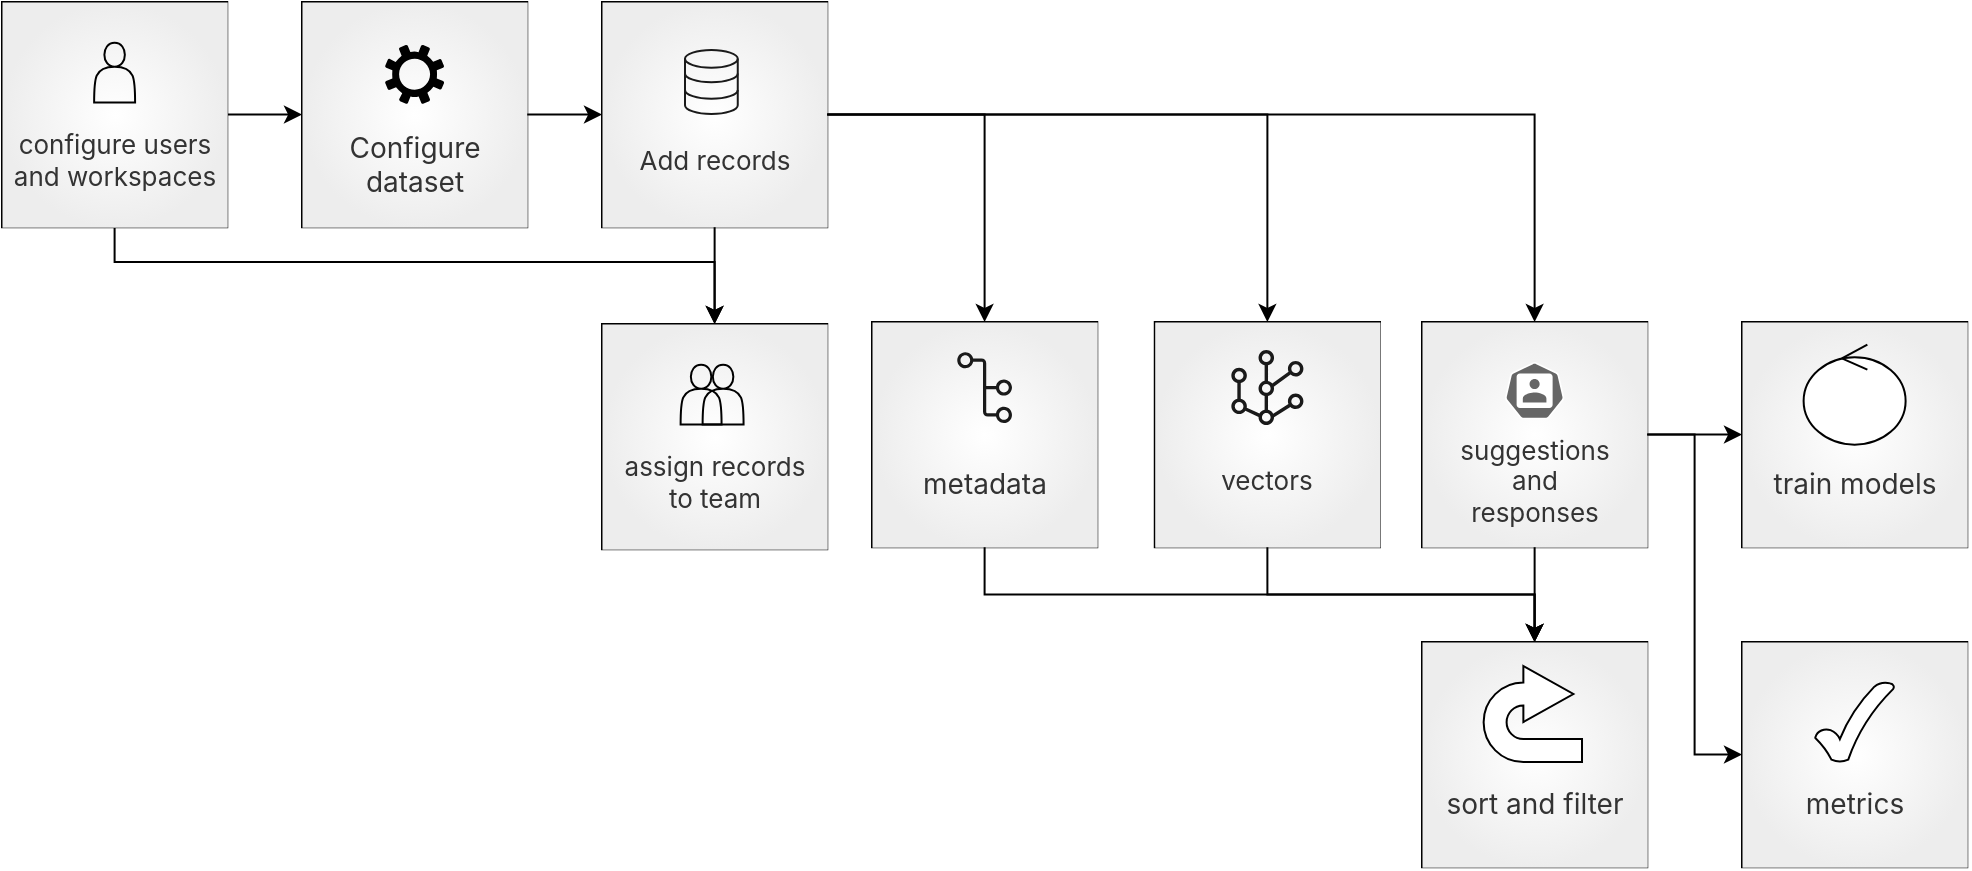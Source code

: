 <mxfile version="22.1.2" type="device">
  <diagram name="Page-1" id="dBqpiQ3Ua0OPDO2MITjw">
    <mxGraphModel dx="1018" dy="-734" grid="1" gridSize="10" guides="1" tooltips="1" connect="1" arrows="1" fold="1" page="1" pageScale="1" pageWidth="850" pageHeight="1100" math="0" shadow="0">
      <root>
        <mxCell id="0" />
        <mxCell id="1" parent="0" />
        <mxCell id="0kdy0yQ37U-Fi-k6QT05-305" value="" style="group;fontStyle=1;strokeColor=default;" parent="1" connectable="0" vertex="1">
          <mxGeometry x="150" y="2200" width="112.616" height="112.61" as="geometry" />
        </mxCell>
        <mxCell id="0kdy0yQ37U-Fi-k6QT05-306" value="&lt;div style=&quot;font-size: 14px;&quot;&gt;&lt;font style=&quot;font-size: 14px;&quot;&gt;&lt;br&gt;&lt;/font&gt;&lt;/div&gt;&lt;div style=&quot;font-size: 14px;&quot;&gt;&lt;font style=&quot;font-size: 14px;&quot;&gt;&lt;br&gt;&lt;/font&gt;&lt;/div&gt;&lt;div style=&quot;font-size: 14px;&quot;&gt;&lt;font style=&quot;font-size: 14px;&quot;&gt;&lt;br&gt;&lt;/font&gt;&lt;/div&gt;&lt;div style=&quot;font-size: 14px;&quot;&gt;&lt;font style=&quot;font-size: 14px;&quot;&gt;Configure dataset&lt;br&gt;&lt;/font&gt;&lt;/div&gt;" style="rounded=0;fillColor=default;strokeColor=none;fontFamily=Inter;labelBackgroundColor=none;labelBorderColor=none;align=center;html=1;whiteSpace=wrap;fontStyle=0;fontColor=#333333;strokeWidth=0.2;fontSource=https%3A%2F%2Ffonts.googleapis.com%2Fcss%3Ffamily%3DInter;verticalAlign=middle;fontSize=13;container=0;gradientColor=#EDEDED;gradientDirection=radial;" parent="0kdy0yQ37U-Fi-k6QT05-305" vertex="1">
          <mxGeometry width="112.616" height="112.61" as="geometry" />
        </mxCell>
        <mxCell id="0kdy0yQ37U-Fi-k6QT05-307" value="" style="sketch=0;pointerEvents=1;shadow=0;dashed=0;html=1;strokeColor=none;fillColor=#000000;labelPosition=center;verticalLabelPosition=bottom;verticalAlign=top;outlineConnect=0;align=center;shape=mxgraph.office.concepts.settings;fontFamily=Inter;fontSource=https%3A%2F%2Ffonts.googleapis.com%2Fcss%3Ffamily%3DInter;container=0;" parent="0kdy0yQ37U-Fi-k6QT05-305" vertex="1">
          <mxGeometry x="41.49" y="21.337" width="29.636" height="29.634" as="geometry" />
        </mxCell>
        <mxCell id="0kdy0yQ37U-Fi-k6QT05-309" value="" style="group;fillColor=none;strokeWidth=5;" parent="1" connectable="0" vertex="1">
          <mxGeometry x="300.002" y="2360" width="112.616" height="112.61" as="geometry" />
        </mxCell>
        <mxCell id="0kdy0yQ37U-Fi-k6QT05-310" value="" style="group;strokeColor=default;" parent="0kdy0yQ37U-Fi-k6QT05-309" connectable="0" vertex="1">
          <mxGeometry y="1" width="112.616" height="112.61" as="geometry" />
        </mxCell>
        <mxCell id="0kdy0yQ37U-Fi-k6QT05-311" value="&lt;div&gt;&lt;br&gt;&lt;/div&gt;&lt;div&gt;&lt;br&gt;&lt;/div&gt;&lt;div&gt;&lt;br&gt;&lt;/div&gt;&lt;div&gt;assign records &lt;br&gt;to team&lt;/div&gt;" style="rounded=0;fillColor=default;strokeColor=none;fontFamily=Inter;labelBackgroundColor=none;labelBorderColor=none;align=center;html=1;whiteSpace=wrap;fontStyle=0;fontColor=#333333;strokeWidth=0.2;fontSource=https%3A%2F%2Ffonts.googleapis.com%2Fcss%3Ffamily%3DInter;verticalAlign=middle;fontSize=13;container=0;gradientColor=#EDEDED;gradientDirection=radial;" parent="0kdy0yQ37U-Fi-k6QT05-310" vertex="1">
          <mxGeometry width="112.616" height="112.61" as="geometry" />
        </mxCell>
        <mxCell id="0kdy0yQ37U-Fi-k6QT05-312" value="" style="group" parent="0kdy0yQ37U-Fi-k6QT05-310" connectable="0" vertex="1">
          <mxGeometry x="37.31" y="20.39" width="30.474" height="29.88" as="geometry" />
        </mxCell>
        <mxCell id="0kdy0yQ37U-Fi-k6QT05-313" value="" style="shape=actor;whiteSpace=wrap;html=1;fillColor=none;strokeColor=#000000;" parent="0kdy0yQ37U-Fi-k6QT05-312" vertex="1">
          <mxGeometry x="2" width="20.474" height="29.88" as="geometry" />
        </mxCell>
        <mxCell id="0kdy0yQ37U-Fi-k6QT05-314" value="" style="shape=actor;whiteSpace=wrap;html=1;fillColor=none;strokeColor=#000000;" parent="0kdy0yQ37U-Fi-k6QT05-312" vertex="1">
          <mxGeometry x="13" width="20.474" height="29.88" as="geometry" />
        </mxCell>
        <mxCell id="0kdy0yQ37U-Fi-k6QT05-336" value="" style="group;fontSize=10;fontFamily=Inter;verticalAlign=middle;fillColor=none;strokeColor=default;fontColor=#333333;rounded=0;labelBackgroundColor=none;labelBorderColor=none;fontStyle=0;strokeWidth=1;fontSource=https%3A%2F%2Ffonts.googleapis.com%2Fcss%3Ffamily%3DInter;gradientColor=none;gradientDirection=south;" parent="1" connectable="0" vertex="1">
          <mxGeometry x="435.004" y="2360" width="112.616" height="112.61" as="geometry" />
        </mxCell>
        <mxCell id="0kdy0yQ37U-Fi-k6QT05-337" value="&lt;div&gt;&lt;br&gt;&lt;/div&gt;&lt;div style=&quot;font-size: 14px;&quot;&gt;&lt;br&gt;&lt;/div&gt;&lt;div style=&quot;font-size: 14px;&quot;&gt;&lt;br&gt;&lt;/div&gt;&lt;div style=&quot;font-size: 14px;&quot;&gt;metadata&lt;br&gt;&lt;/div&gt;" style="rounded=0;fillColor=default;strokeColor=none;fontFamily=Inter;labelBackgroundColor=none;labelBorderColor=none;align=center;html=1;whiteSpace=wrap;fontStyle=0;fontColor=#333333;strokeWidth=0.2;fontSource=https%3A%2F%2Ffonts.googleapis.com%2Fcss%3Ffamily%3DInter;verticalAlign=middle;fontSize=13;container=0;gradientColor=#EDEDED;gradientDirection=radial;" parent="0kdy0yQ37U-Fi-k6QT05-336" vertex="1">
          <mxGeometry width="112.616" height="112.61" as="geometry" />
        </mxCell>
        <mxCell id="0kdy0yQ37U-Fi-k6QT05-338" value="" style="sketch=0;outlineConnect=0;fontColor=#232F3E;gradientColor=none;fillColor=#1A1A1A;strokeColor=none;dashed=0;verticalLabelPosition=bottom;verticalAlign=top;align=center;html=1;fontSize=12;fontStyle=0;aspect=fixed;pointerEvents=1;shape=mxgraph.aws4.git_repository;fontFamily=Inter;fontSource=https%3A%2F%2Ffonts.googleapis.com%2Fcss%3Ffamily%3DInter;container=0;" parent="0kdy0yQ37U-Fi-k6QT05-336" vertex="1">
          <mxGeometry x="42.628" y="14.997" width="27.358" height="35.561" as="geometry" />
        </mxCell>
        <mxCell id="0kdy0yQ37U-Fi-k6QT05-348" value="" style="group;fontSize=10;fontFamily=Inter;verticalAlign=middle;fillColor=none;strokeColor=default;fontColor=#333333;rounded=0;labelBackgroundColor=none;labelBorderColor=none;fontStyle=0;strokeWidth=1;fontSource=https%3A%2F%2Ffonts.googleapis.com%2Fcss%3Ffamily%3DInter;gradientColor=#EDEDED;gradientDirection=south;" parent="1" connectable="0" vertex="1">
          <mxGeometry x="576.384" y="2360" width="112.616" height="112.61" as="geometry" />
        </mxCell>
        <mxCell id="0kdy0yQ37U-Fi-k6QT05-349" value="&lt;div&gt;&lt;br&gt;&lt;/div&gt;&lt;div&gt;&lt;br&gt;&lt;/div&gt;&lt;div&gt;&lt;br&gt;&lt;/div&gt;&lt;div&gt;vectors&lt;br&gt;&lt;/div&gt;" style="rounded=0;fillColor=default;strokeColor=none;fontFamily=Inter;labelBackgroundColor=none;labelBorderColor=none;align=center;html=1;whiteSpace=wrap;fontStyle=0;fontColor=#333333;strokeWidth=0.2;fontSource=https%3A%2F%2Ffonts.googleapis.com%2Fcss%3Ffamily%3DInter;verticalAlign=middle;fontSize=13;container=0;gradientColor=#EDEDED;gradientDirection=radial;" parent="0kdy0yQ37U-Fi-k6QT05-348" vertex="1">
          <mxGeometry width="112.616" height="112.61" as="geometry" />
        </mxCell>
        <mxCell id="0kdy0yQ37U-Fi-k6QT05-350" value="" style="sketch=0;outlineConnect=0;fontColor=#232F3E;gradientColor=none;fillColor=#1A1A1A;strokeColor=none;dashed=0;verticalLabelPosition=bottom;verticalAlign=top;align=center;html=1;fontSize=12;fontStyle=0;aspect=fixed;pointerEvents=1;shape=mxgraph.aws4.mesh;fontFamily=Inter;fontSource=https%3A%2F%2Ffonts.googleapis.com%2Fcss%3Ffamily%3DInter;container=0;" parent="0kdy0yQ37U-Fi-k6QT05-348" vertex="1">
          <mxGeometry x="37.306" y="14" width="38" height="37.51" as="geometry" />
        </mxCell>
        <mxCell id="0kdy0yQ37U-Fi-k6QT05-351" value="" style="group;strokeColor=default;strokeWidth=1;" parent="1" connectable="0" vertex="1">
          <mxGeometry x="710.002" y="2360" width="112.616" height="112.61" as="geometry" />
        </mxCell>
        <mxCell id="0kdy0yQ37U-Fi-k6QT05-352" value="&lt;div&gt;&lt;br&gt;&lt;/div&gt;&lt;div&gt;&lt;br&gt;&lt;/div&gt;&lt;div&gt;&lt;br&gt;&lt;/div&gt;&lt;div&gt;suggestions &lt;br&gt;and &lt;br&gt;responses&lt;br&gt;&lt;/div&gt;" style="rounded=0;fillColor=default;strokeColor=none;fontFamily=Inter;labelBackgroundColor=none;labelBorderColor=none;align=center;html=1;whiteSpace=wrap;fontStyle=0;fontColor=#333333;strokeWidth=0.2;fontSource=https%3A%2F%2Ffonts.googleapis.com%2Fcss%3Ffamily%3DInter;verticalAlign=middle;fontSize=13;container=0;gradientColor=#EDEDED;gradientDirection=radial;" parent="0kdy0yQ37U-Fi-k6QT05-351" vertex="1">
          <mxGeometry width="112.616" height="112.61" as="geometry" />
        </mxCell>
        <mxCell id="0kdy0yQ37U-Fi-k6QT05-355" value="" style="sketch=0;html=1;dashed=0;whitespace=wrap;fillColor=#666666;strokeColor=none;points=[[0.005,0.63,0],[0.1,0.2,0],[0.9,0.2,0],[0.5,0,0],[0.995,0.63,0],[0.72,0.99,0],[0.5,1,0],[0.28,0.99,0]];verticalLabelPosition=bottom;align=center;verticalAlign=top;shape=mxgraph.kubernetes.icon;prIcon=user;fontFamily=Inter;fontSource=https%3A%2F%2Ffonts.googleapis.com%2Fcss%3Ffamily%3DInter;container=0;" parent="0kdy0yQ37U-Fi-k6QT05-351" vertex="1">
          <mxGeometry x="41.308" y="20" width="30" height="28.8" as="geometry" />
        </mxCell>
        <mxCell id="0kdy0yQ37U-Fi-k6QT05-360" value="" style="group;strokeColor=default;" parent="1" connectable="0" vertex="1">
          <mxGeometry x="300.002" y="2200" width="112.616" height="112.61" as="geometry" />
        </mxCell>
        <mxCell id="0kdy0yQ37U-Fi-k6QT05-361" value="&lt;div&gt;&lt;br&gt;&lt;/div&gt;&lt;div&gt;&lt;br&gt;&lt;/div&gt;&lt;div&gt;&lt;br&gt;&lt;/div&gt;&lt;div&gt;Add records&lt;br&gt;&lt;/div&gt;" style="rounded=0;fillColor=default;strokeColor=none;fontFamily=Inter;labelBackgroundColor=none;labelBorderColor=none;align=center;html=1;whiteSpace=wrap;fontStyle=0;fontColor=#333333;strokeWidth=0.2;fontSource=https%3A%2F%2Ffonts.googleapis.com%2Fcss%3Ffamily%3DInter;verticalAlign=middle;fontSize=13;container=0;gradientColor=#EDEDED;gradientDirection=radial;" parent="0kdy0yQ37U-Fi-k6QT05-360" vertex="1">
          <mxGeometry width="112.616" height="112.61" as="geometry" />
        </mxCell>
        <mxCell id="0kdy0yQ37U-Fi-k6QT05-362" value="" style="html=1;verticalLabelPosition=bottom;align=center;labelBackgroundColor=#ffffff;verticalAlign=top;strokeWidth=1;strokeColor=#1A1A1A;shadow=0;dashed=0;shape=mxgraph.ios7.icons.data;fillColor=none;fontFamily=Inter;fontSource=https%3A%2F%2Ffonts.googleapis.com%2Fcss%3Ffamily%3DInter;container=0;" parent="0kdy0yQ37U-Fi-k6QT05-360" vertex="1">
          <mxGeometry x="41.5" y="24.017" width="26.376" height="31.969" as="geometry" />
        </mxCell>
        <mxCell id="0kdy0yQ37U-Fi-k6QT05-363" value="" style="edgeStyle=orthogonalEdgeStyle;rounded=0;orthogonalLoop=1;jettySize=auto;html=1;" parent="1" source="0kdy0yQ37U-Fi-k6QT05-306" target="0kdy0yQ37U-Fi-k6QT05-361" edge="1">
          <mxGeometry relative="1" as="geometry" />
        </mxCell>
        <mxCell id="0kdy0yQ37U-Fi-k6QT05-364" value="" style="edgeStyle=orthogonalEdgeStyle;rounded=0;orthogonalLoop=1;jettySize=auto;html=1;entryX=0.5;entryY=0;entryDx=0;entryDy=0;" parent="1" source="0kdy0yQ37U-Fi-k6QT05-361" target="0kdy0yQ37U-Fi-k6QT05-311" edge="1">
          <mxGeometry relative="1" as="geometry" />
        </mxCell>
        <mxCell id="0kdy0yQ37U-Fi-k6QT05-366" style="edgeStyle=orthogonalEdgeStyle;rounded=0;orthogonalLoop=1;jettySize=auto;html=1;entryX=0.5;entryY=0;entryDx=0;entryDy=0;" parent="1" source="0kdy0yQ37U-Fi-k6QT05-319" target="0kdy0yQ37U-Fi-k6QT05-311" edge="1">
          <mxGeometry relative="1" as="geometry">
            <Array as="points">
              <mxPoint x="56" y="2330" />
              <mxPoint x="356" y="2330" />
            </Array>
          </mxGeometry>
        </mxCell>
        <mxCell id="0kdy0yQ37U-Fi-k6QT05-367" style="edgeStyle=orthogonalEdgeStyle;rounded=0;orthogonalLoop=1;jettySize=auto;html=1;exitX=1;exitY=0.5;exitDx=0;exitDy=0;" parent="1" source="0kdy0yQ37U-Fi-k6QT05-361" target="0kdy0yQ37U-Fi-k6QT05-337" edge="1">
          <mxGeometry relative="1" as="geometry" />
        </mxCell>
        <mxCell id="0kdy0yQ37U-Fi-k6QT05-396" value="" style="group;fontSize=10;fontFamily=Inter;verticalAlign=middle;fillColor=none;strokeColor=default;fontColor=#333333;rounded=0;labelBackgroundColor=none;labelBorderColor=none;fontStyle=0;strokeWidth=1;fontSource=https%3A%2F%2Ffonts.googleapis.com%2Fcss%3Ffamily%3DInter;gradientColor=none;gradientDirection=south;" parent="1" connectable="0" vertex="1">
          <mxGeometry x="710.004" y="2520" width="112.616" height="112.61" as="geometry" />
        </mxCell>
        <mxCell id="0kdy0yQ37U-Fi-k6QT05-397" value="&lt;div&gt;&lt;br&gt;&lt;/div&gt;&lt;div style=&quot;font-size: 14px;&quot;&gt;&lt;br&gt;&lt;/div&gt;&lt;div style=&quot;font-size: 14px;&quot;&gt;&lt;br&gt;&lt;/div&gt;&lt;div style=&quot;font-size: 14px;&quot;&gt;sort and filter&lt;br&gt;&lt;/div&gt;" style="rounded=0;fillColor=default;strokeColor=none;fontFamily=Inter;labelBackgroundColor=none;labelBorderColor=none;align=center;html=1;whiteSpace=wrap;fontStyle=0;fontColor=#333333;strokeWidth=0.2;fontSource=https%3A%2F%2Ffonts.googleapis.com%2Fcss%3Ffamily%3DInter;verticalAlign=middle;fontSize=13;container=0;gradientColor=#EDEDED;gradientDirection=radial;" parent="0kdy0yQ37U-Fi-k6QT05-396" vertex="1">
          <mxGeometry width="112.616" height="112.61" as="geometry" />
        </mxCell>
        <mxCell id="0kdy0yQ37U-Fi-k6QT05-437" value="" style="html=1;shadow=0;dashed=0;align=center;verticalAlign=middle;shape=mxgraph.arrows2.uTurnArrow;dy=5.74;arrowHead=28;dx2=25;" parent="0kdy0yQ37U-Fi-k6QT05-396" vertex="1">
          <mxGeometry x="30.81" y="12" width="49.19" height="48" as="geometry" />
        </mxCell>
        <mxCell id="0kdy0yQ37U-Fi-k6QT05-402" value="" style="group;fontSize=10;fontFamily=Inter;verticalAlign=middle;fillColor=none;strokeColor=default;fontColor=#333333;rounded=0;labelBackgroundColor=none;labelBorderColor=none;fontStyle=0;strokeWidth=1;fontSource=https%3A%2F%2Ffonts.googleapis.com%2Fcss%3Ffamily%3DInter;gradientColor=none;gradientDirection=south;" parent="1" connectable="0" vertex="1">
          <mxGeometry x="870.004" y="2520" width="112.616" height="112.61" as="geometry" />
        </mxCell>
        <mxCell id="0kdy0yQ37U-Fi-k6QT05-403" value="&lt;div&gt;&lt;br&gt;&lt;/div&gt;&lt;div style=&quot;font-size: 14px;&quot;&gt;&lt;br&gt;&lt;/div&gt;&lt;div style=&quot;font-size: 14px;&quot;&gt;&lt;br&gt;&lt;/div&gt;&lt;div style=&quot;font-size: 14px;&quot;&gt;metrics&lt;br&gt;&lt;/div&gt;" style="rounded=0;fillColor=default;strokeColor=none;fontFamily=Inter;labelBackgroundColor=none;labelBorderColor=none;align=center;html=1;whiteSpace=wrap;fontStyle=0;fontColor=#333333;strokeWidth=0.2;fontSource=https%3A%2F%2Ffonts.googleapis.com%2Fcss%3Ffamily%3DInter;verticalAlign=middle;fontSize=13;container=0;gradientColor=#EDEDED;gradientDirection=radial;" parent="0kdy0yQ37U-Fi-k6QT05-402" vertex="1">
          <mxGeometry width="112.616" height="112.61" as="geometry" />
        </mxCell>
        <mxCell id="0kdy0yQ37U-Fi-k6QT05-418" value="" style="verticalLabelPosition=bottom;verticalAlign=top;html=1;shape=mxgraph.basic.tick" parent="0kdy0yQ37U-Fi-k6QT05-402" vertex="1">
          <mxGeometry x="36.62" y="20" width="39.38" height="40" as="geometry" />
        </mxCell>
        <mxCell id="0kdy0yQ37U-Fi-k6QT05-405" value="" style="group;fontSize=10;fontFamily=Inter;verticalAlign=middle;fillColor=none;strokeColor=default;fontColor=#333333;rounded=0;labelBackgroundColor=none;labelBorderColor=none;fontStyle=0;strokeWidth=1;fontSource=https%3A%2F%2Ffonts.googleapis.com%2Fcss%3Ffamily%3DInter;gradientColor=none;gradientDirection=south;" parent="1" connectable="0" vertex="1">
          <mxGeometry x="870.004" y="2360" width="112.616" height="112.61" as="geometry" />
        </mxCell>
        <mxCell id="0kdy0yQ37U-Fi-k6QT05-406" value="&lt;div&gt;&lt;br&gt;&lt;/div&gt;&lt;div style=&quot;font-size: 14px;&quot;&gt;&lt;br&gt;&lt;/div&gt;&lt;div style=&quot;font-size: 14px;&quot;&gt;&lt;br&gt;&lt;/div&gt;&lt;div style=&quot;font-size: 14px;&quot;&gt;train models&lt;br&gt;&lt;/div&gt;" style="rounded=0;fillColor=default;strokeColor=none;fontFamily=Inter;labelBackgroundColor=none;labelBorderColor=none;align=center;html=1;whiteSpace=wrap;fontStyle=0;fontColor=#333333;strokeWidth=0.2;fontSource=https%3A%2F%2Ffonts.googleapis.com%2Fcss%3Ffamily%3DInter;verticalAlign=middle;fontSize=13;container=0;gradientColor=#EDEDED;gradientDirection=radial;" parent="0kdy0yQ37U-Fi-k6QT05-405" vertex="1">
          <mxGeometry width="112.616" height="112.61" as="geometry" />
        </mxCell>
        <mxCell id="0kdy0yQ37U-Fi-k6QT05-417" value="" style="ellipse;shape=umlControl;whiteSpace=wrap;html=1;" parent="0kdy0yQ37U-Fi-k6QT05-405" vertex="1">
          <mxGeometry x="30.806" y="11.33" width="51" height="50" as="geometry" />
        </mxCell>
        <mxCell id="0kdy0yQ37U-Fi-k6QT05-428" style="edgeStyle=orthogonalEdgeStyle;rounded=0;orthogonalLoop=1;jettySize=auto;html=1;exitX=1;exitY=0.5;exitDx=0;exitDy=0;entryX=0.5;entryY=0;entryDx=0;entryDy=0;" parent="1" source="0kdy0yQ37U-Fi-k6QT05-361" target="0kdy0yQ37U-Fi-k6QT05-352" edge="1">
          <mxGeometry relative="1" as="geometry" />
        </mxCell>
        <mxCell id="0kdy0yQ37U-Fi-k6QT05-429" style="edgeStyle=orthogonalEdgeStyle;rounded=0;orthogonalLoop=1;jettySize=auto;html=1;exitX=1;exitY=0.5;exitDx=0;exitDy=0;entryX=0.5;entryY=0;entryDx=0;entryDy=0;" parent="1" source="0kdy0yQ37U-Fi-k6QT05-361" target="0kdy0yQ37U-Fi-k6QT05-349" edge="1">
          <mxGeometry relative="1" as="geometry" />
        </mxCell>
        <mxCell id="0kdy0yQ37U-Fi-k6QT05-430" style="edgeStyle=orthogonalEdgeStyle;rounded=0;orthogonalLoop=1;jettySize=auto;html=1;exitX=1;exitY=0.5;exitDx=0;exitDy=0;entryX=0;entryY=0.5;entryDx=0;entryDy=0;" parent="1" source="0kdy0yQ37U-Fi-k6QT05-352" target="0kdy0yQ37U-Fi-k6QT05-403" edge="1">
          <mxGeometry relative="1" as="geometry" />
        </mxCell>
        <mxCell id="0kdy0yQ37U-Fi-k6QT05-431" style="edgeStyle=orthogonalEdgeStyle;rounded=0;orthogonalLoop=1;jettySize=auto;html=1;exitX=1;exitY=0.5;exitDx=0;exitDy=0;entryX=0;entryY=0.5;entryDx=0;entryDy=0;" parent="1" source="0kdy0yQ37U-Fi-k6QT05-352" target="0kdy0yQ37U-Fi-k6QT05-406" edge="1">
          <mxGeometry relative="1" as="geometry" />
        </mxCell>
        <mxCell id="0kdy0yQ37U-Fi-k6QT05-432" style="edgeStyle=orthogonalEdgeStyle;rounded=0;orthogonalLoop=1;jettySize=auto;html=1;exitX=0.5;exitY=1;exitDx=0;exitDy=0;" parent="1" source="0kdy0yQ37U-Fi-k6QT05-337" target="0kdy0yQ37U-Fi-k6QT05-397" edge="1">
          <mxGeometry relative="1" as="geometry" />
        </mxCell>
        <mxCell id="0kdy0yQ37U-Fi-k6QT05-433" style="edgeStyle=orthogonalEdgeStyle;rounded=0;orthogonalLoop=1;jettySize=auto;html=1;exitX=0.5;exitY=1;exitDx=0;exitDy=0;" parent="1" source="0kdy0yQ37U-Fi-k6QT05-349" target="0kdy0yQ37U-Fi-k6QT05-397" edge="1">
          <mxGeometry relative="1" as="geometry" />
        </mxCell>
        <mxCell id="0kdy0yQ37U-Fi-k6QT05-434" style="edgeStyle=orthogonalEdgeStyle;rounded=0;orthogonalLoop=1;jettySize=auto;html=1;exitX=0.5;exitY=1;exitDx=0;exitDy=0;" parent="1" source="0kdy0yQ37U-Fi-k6QT05-352" target="0kdy0yQ37U-Fi-k6QT05-397" edge="1">
          <mxGeometry relative="1" as="geometry" />
        </mxCell>
        <mxCell id="4raajQZd3u19W6ZD8JWZ-1" style="edgeStyle=orthogonalEdgeStyle;rounded=0;orthogonalLoop=1;jettySize=auto;html=1;exitX=1;exitY=0.5;exitDx=0;exitDy=0;entryX=0;entryY=0.5;entryDx=0;entryDy=0;" edge="1" parent="1" source="0kdy0yQ37U-Fi-k6QT05-319" target="0kdy0yQ37U-Fi-k6QT05-306">
          <mxGeometry relative="1" as="geometry" />
        </mxCell>
        <mxCell id="0kdy0yQ37U-Fi-k6QT05-318" value="" style="group;strokeColor=default;strokeWidth=1;" parent="1" connectable="0" vertex="1">
          <mxGeometry x="0.002" y="2200" width="112.616" height="112.61" as="geometry" />
        </mxCell>
        <mxCell id="0kdy0yQ37U-Fi-k6QT05-319" value="&lt;div&gt;&lt;br&gt;&lt;/div&gt;&lt;div&gt;&lt;br&gt;&lt;/div&gt;&lt;div&gt;&lt;br&gt;&lt;/div&gt;&lt;div&gt;configure users and workspaces&lt;/div&gt;" style="rounded=0;fillColor=default;strokeColor=none;fontFamily=Inter;labelBackgroundColor=none;labelBorderColor=none;align=center;html=1;whiteSpace=wrap;fontStyle=0;fontColor=#333333;strokeWidth=0.2;fontSource=https%3A%2F%2Ffonts.googleapis.com%2Fcss%3Ffamily%3DInter;verticalAlign=middle;fontSize=13;container=0;gradientColor=#EDEDED;gradientDirection=radial;" parent="0kdy0yQ37U-Fi-k6QT05-318" vertex="1">
          <mxGeometry width="112.616" height="112.61" as="geometry" />
        </mxCell>
        <mxCell id="0kdy0yQ37U-Fi-k6QT05-320" value="" style="group" parent="0kdy0yQ37U-Fi-k6QT05-318" connectable="0" vertex="1">
          <mxGeometry x="37.31" y="20.39" width="30.474" height="29.88" as="geometry" />
        </mxCell>
        <mxCell id="0kdy0yQ37U-Fi-k6QT05-322" value="" style="shape=actor;whiteSpace=wrap;html=1;fillColor=none;strokeColor=#000000;" parent="0kdy0yQ37U-Fi-k6QT05-320" vertex="1">
          <mxGeometry x="8.76" width="20.474" height="29.88" as="geometry" />
        </mxCell>
      </root>
    </mxGraphModel>
  </diagram>
</mxfile>
